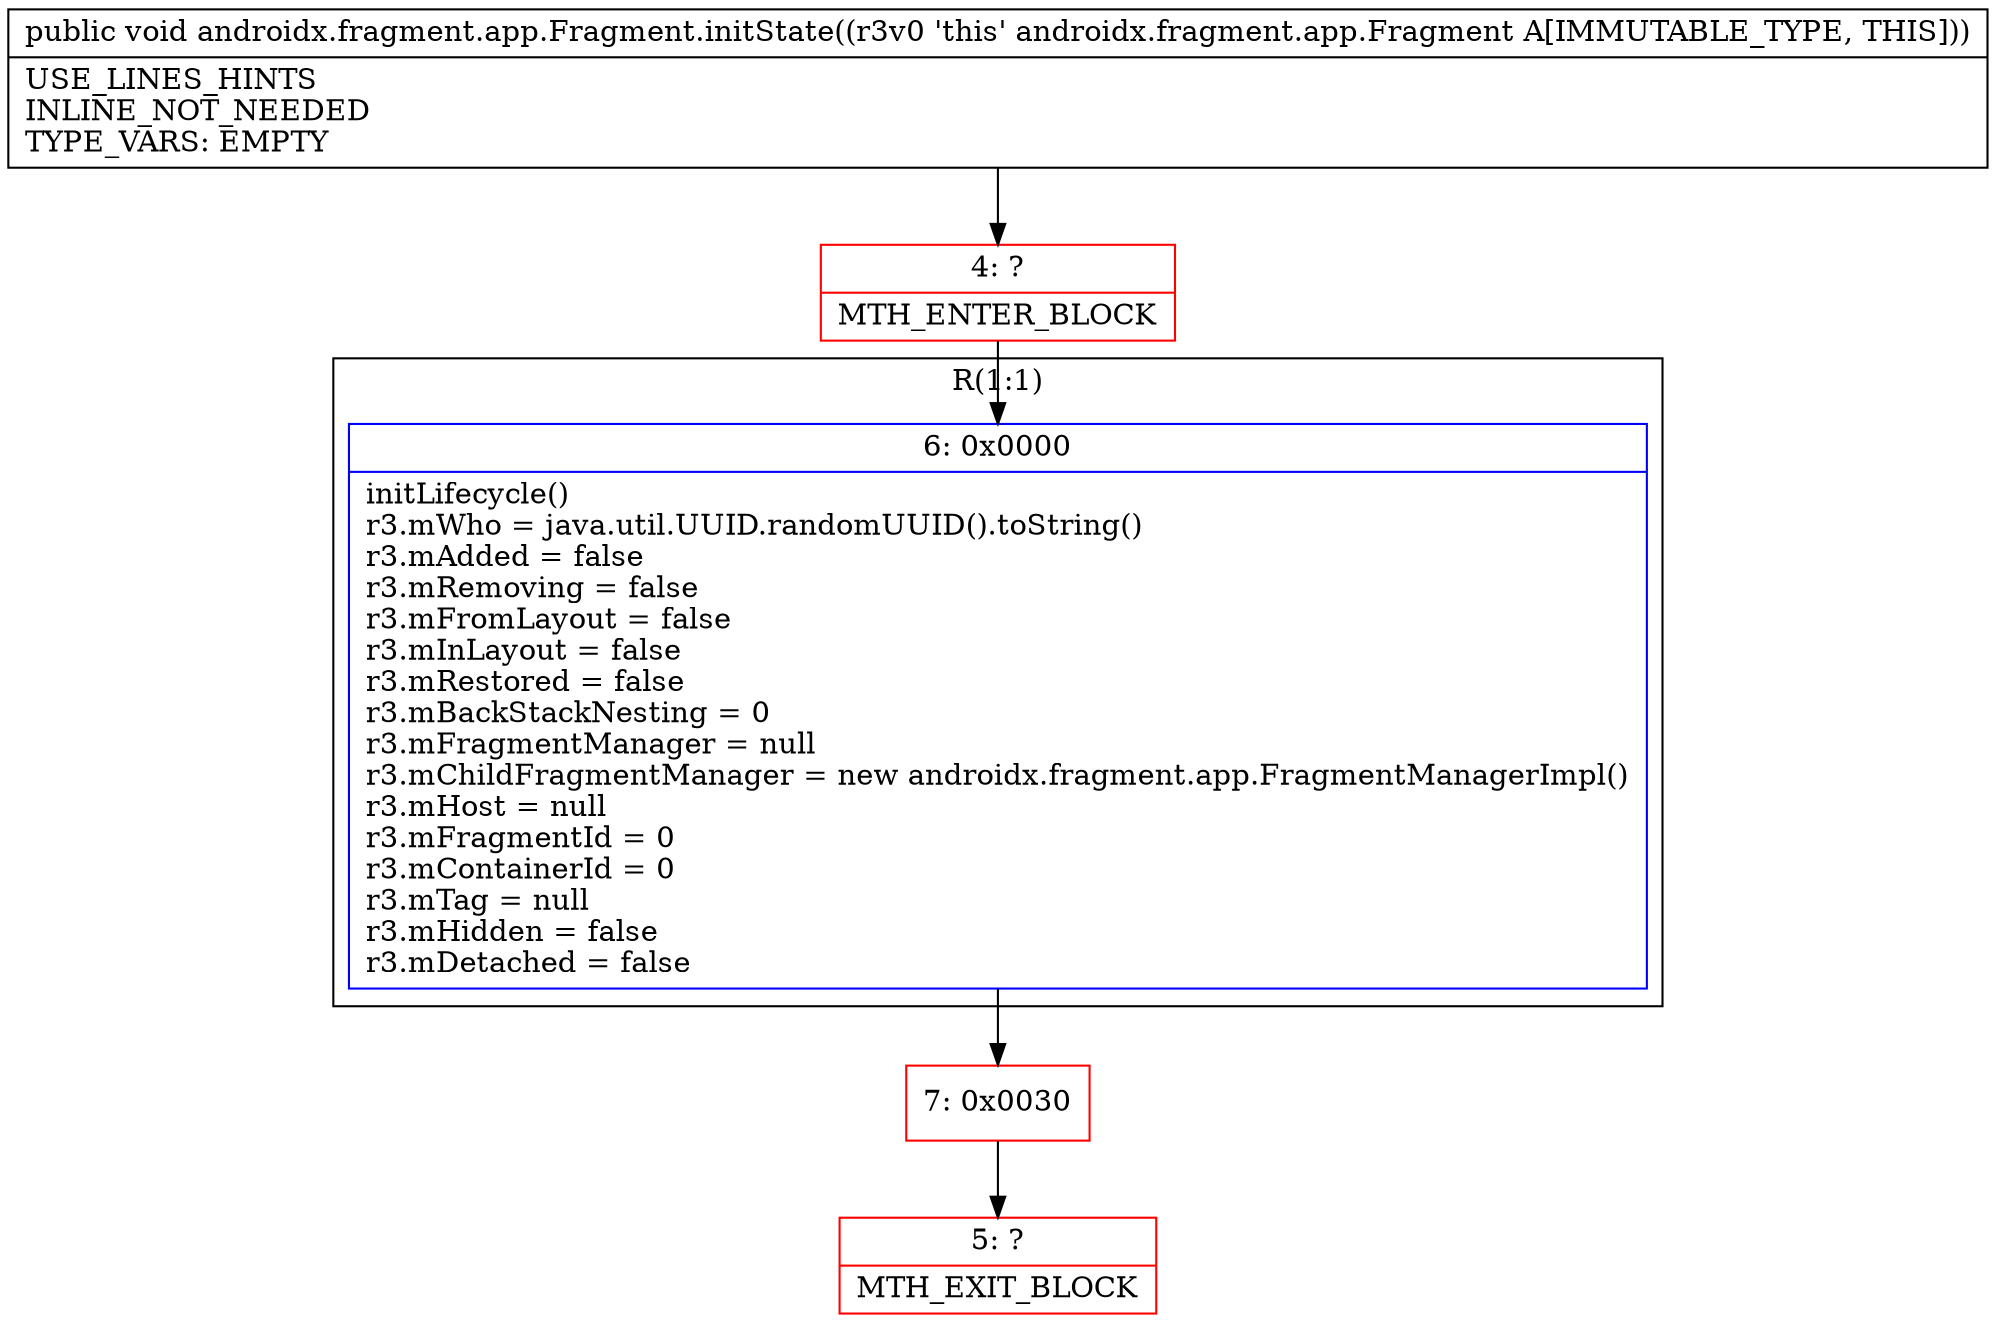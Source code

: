 digraph "CFG forandroidx.fragment.app.Fragment.initState()V" {
subgraph cluster_Region_221396319 {
label = "R(1:1)";
node [shape=record,color=blue];
Node_6 [shape=record,label="{6\:\ 0x0000|initLifecycle()\lr3.mWho = java.util.UUID.randomUUID().toString()\lr3.mAdded = false\lr3.mRemoving = false\lr3.mFromLayout = false\lr3.mInLayout = false\lr3.mRestored = false\lr3.mBackStackNesting = 0\lr3.mFragmentManager = null\lr3.mChildFragmentManager = new androidx.fragment.app.FragmentManagerImpl()\lr3.mHost = null\lr3.mFragmentId = 0\lr3.mContainerId = 0\lr3.mTag = null\lr3.mHidden = false\lr3.mDetached = false\l}"];
}
Node_4 [shape=record,color=red,label="{4\:\ ?|MTH_ENTER_BLOCK\l}"];
Node_7 [shape=record,color=red,label="{7\:\ 0x0030}"];
Node_5 [shape=record,color=red,label="{5\:\ ?|MTH_EXIT_BLOCK\l}"];
MethodNode[shape=record,label="{public void androidx.fragment.app.Fragment.initState((r3v0 'this' androidx.fragment.app.Fragment A[IMMUTABLE_TYPE, THIS]))  | USE_LINES_HINTS\lINLINE_NOT_NEEDED\lTYPE_VARS: EMPTY\l}"];
MethodNode -> Node_4;Node_6 -> Node_7;
Node_4 -> Node_6;
Node_7 -> Node_5;
}

